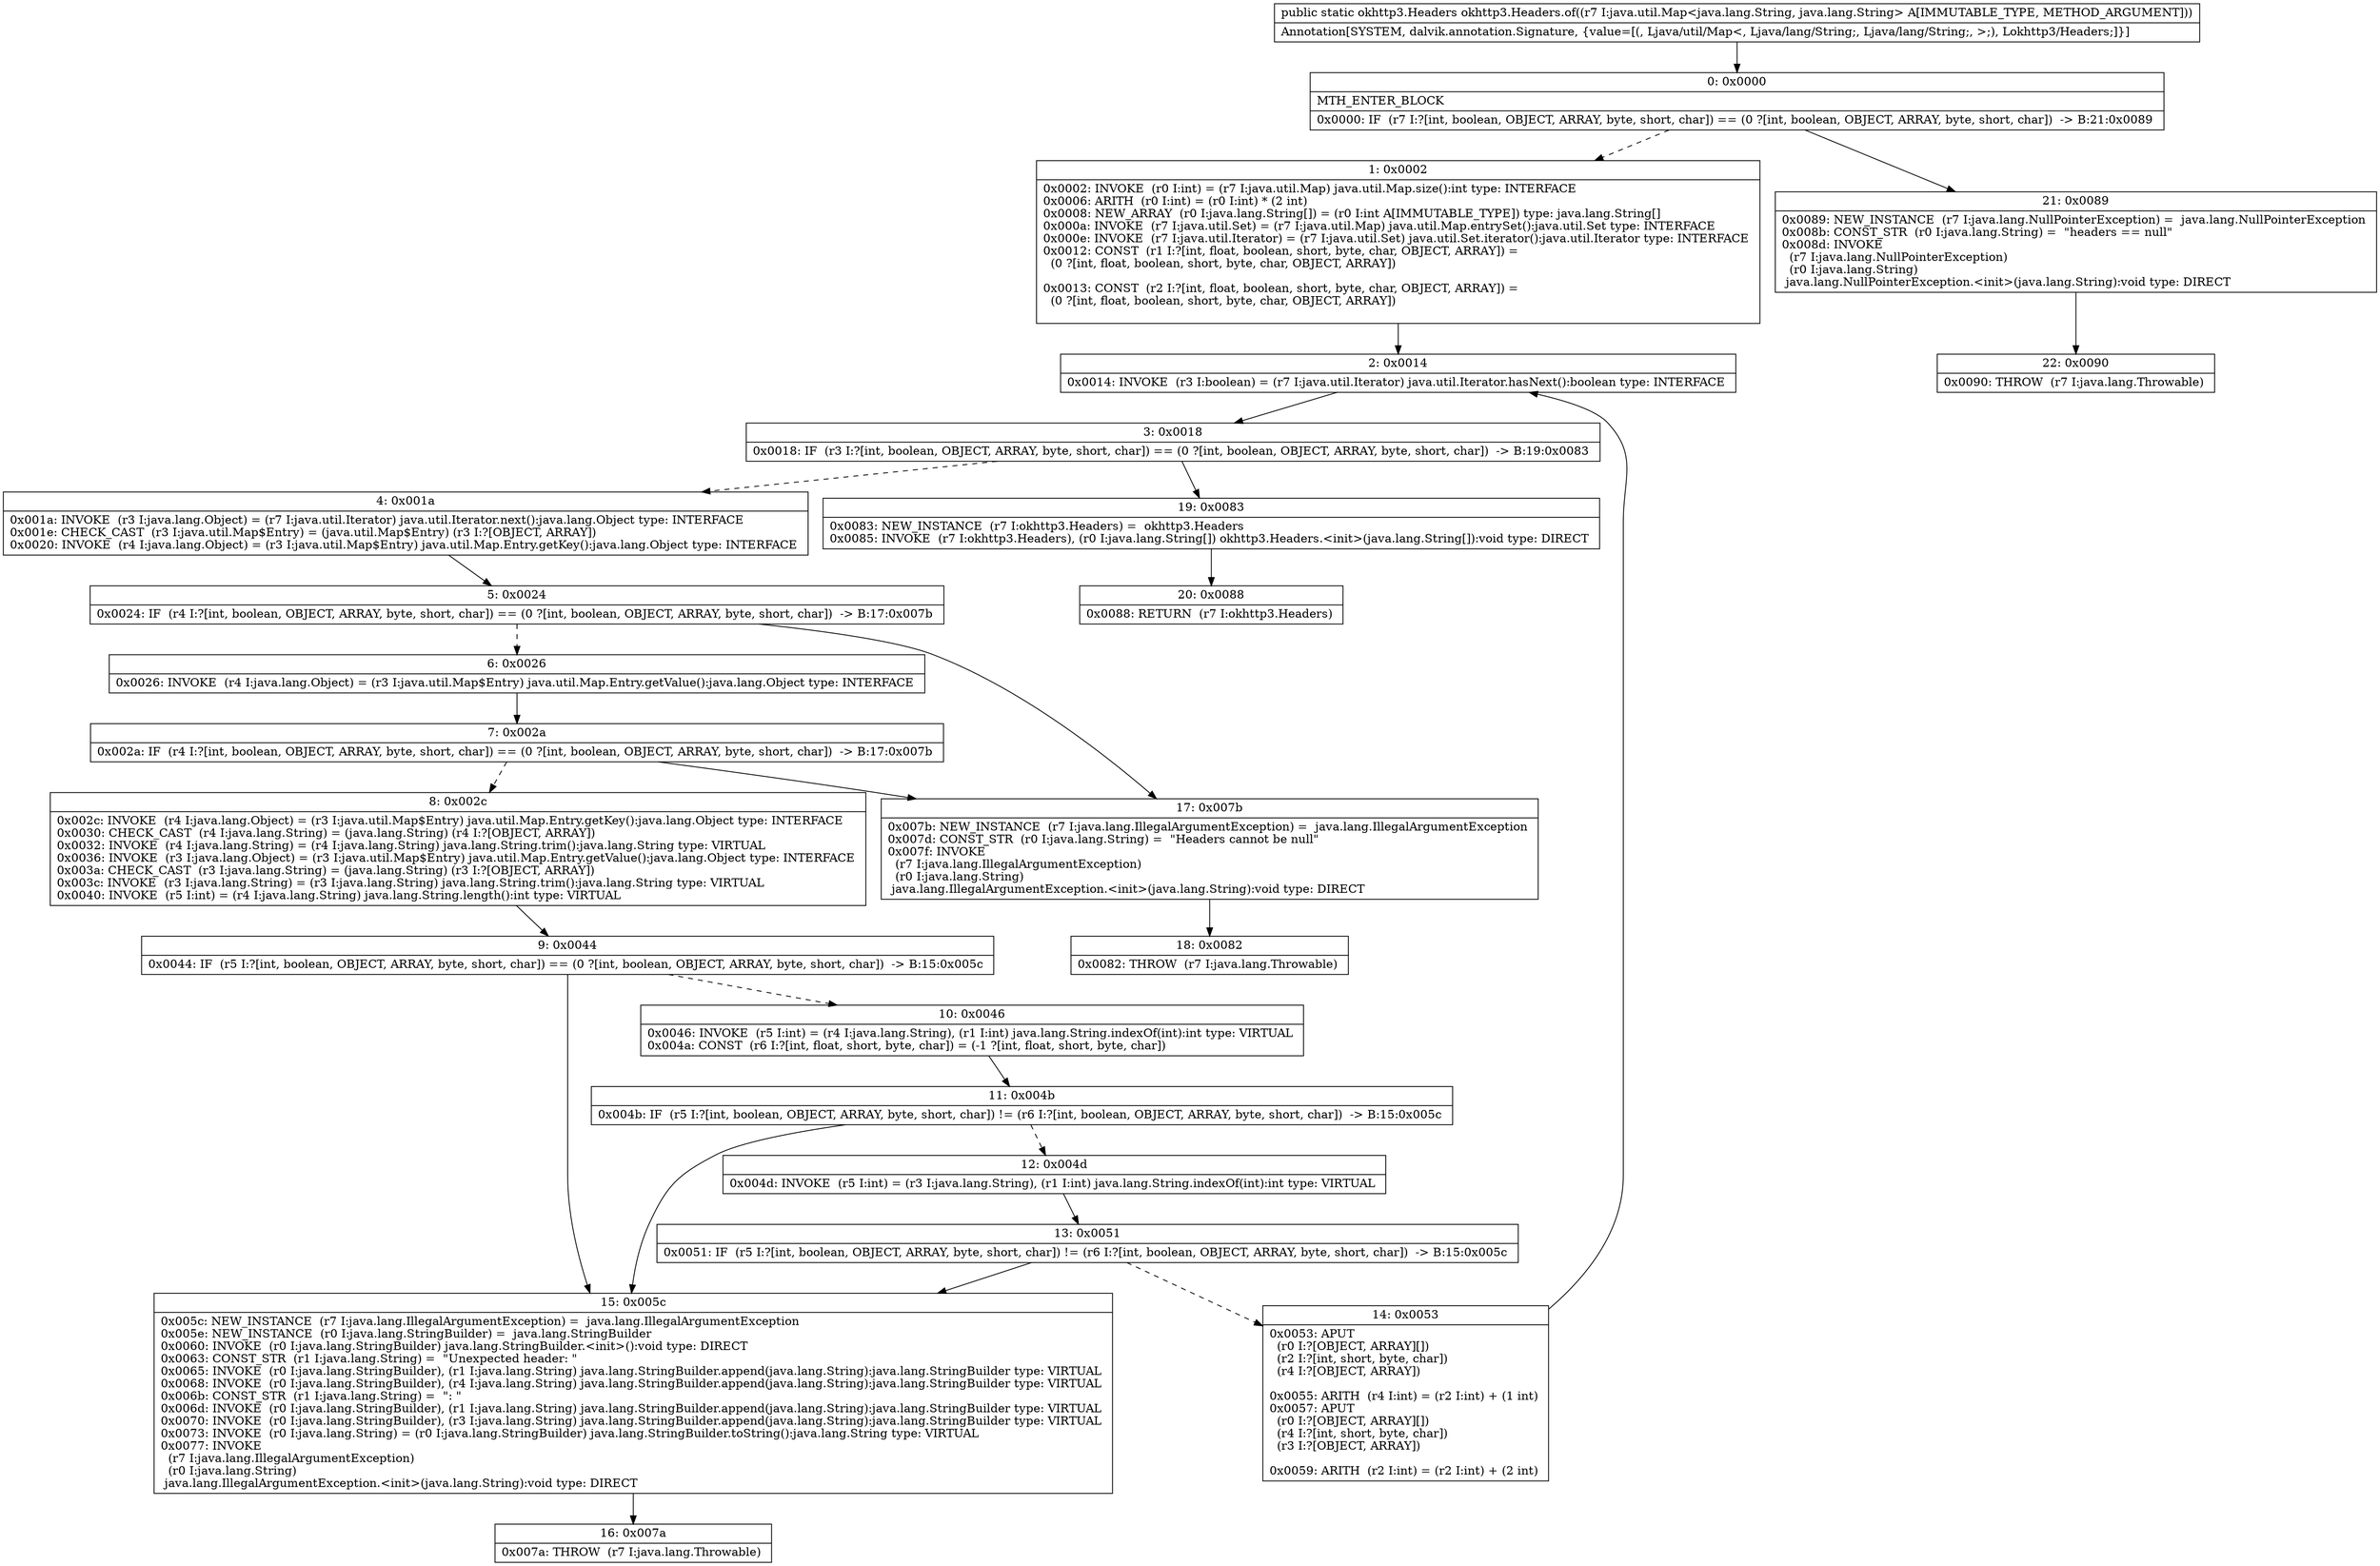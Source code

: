 digraph "CFG forokhttp3.Headers.of(Ljava\/util\/Map;)Lokhttp3\/Headers;" {
Node_0 [shape=record,label="{0\:\ 0x0000|MTH_ENTER_BLOCK\l|0x0000: IF  (r7 I:?[int, boolean, OBJECT, ARRAY, byte, short, char]) == (0 ?[int, boolean, OBJECT, ARRAY, byte, short, char])  \-\> B:21:0x0089 \l}"];
Node_1 [shape=record,label="{1\:\ 0x0002|0x0002: INVOKE  (r0 I:int) = (r7 I:java.util.Map) java.util.Map.size():int type: INTERFACE \l0x0006: ARITH  (r0 I:int) = (r0 I:int) * (2 int) \l0x0008: NEW_ARRAY  (r0 I:java.lang.String[]) = (r0 I:int A[IMMUTABLE_TYPE]) type: java.lang.String[] \l0x000a: INVOKE  (r7 I:java.util.Set) = (r7 I:java.util.Map) java.util.Map.entrySet():java.util.Set type: INTERFACE \l0x000e: INVOKE  (r7 I:java.util.Iterator) = (r7 I:java.util.Set) java.util.Set.iterator():java.util.Iterator type: INTERFACE \l0x0012: CONST  (r1 I:?[int, float, boolean, short, byte, char, OBJECT, ARRAY]) = \l  (0 ?[int, float, boolean, short, byte, char, OBJECT, ARRAY])\l \l0x0013: CONST  (r2 I:?[int, float, boolean, short, byte, char, OBJECT, ARRAY]) = \l  (0 ?[int, float, boolean, short, byte, char, OBJECT, ARRAY])\l \l}"];
Node_2 [shape=record,label="{2\:\ 0x0014|0x0014: INVOKE  (r3 I:boolean) = (r7 I:java.util.Iterator) java.util.Iterator.hasNext():boolean type: INTERFACE \l}"];
Node_3 [shape=record,label="{3\:\ 0x0018|0x0018: IF  (r3 I:?[int, boolean, OBJECT, ARRAY, byte, short, char]) == (0 ?[int, boolean, OBJECT, ARRAY, byte, short, char])  \-\> B:19:0x0083 \l}"];
Node_4 [shape=record,label="{4\:\ 0x001a|0x001a: INVOKE  (r3 I:java.lang.Object) = (r7 I:java.util.Iterator) java.util.Iterator.next():java.lang.Object type: INTERFACE \l0x001e: CHECK_CAST  (r3 I:java.util.Map$Entry) = (java.util.Map$Entry) (r3 I:?[OBJECT, ARRAY]) \l0x0020: INVOKE  (r4 I:java.lang.Object) = (r3 I:java.util.Map$Entry) java.util.Map.Entry.getKey():java.lang.Object type: INTERFACE \l}"];
Node_5 [shape=record,label="{5\:\ 0x0024|0x0024: IF  (r4 I:?[int, boolean, OBJECT, ARRAY, byte, short, char]) == (0 ?[int, boolean, OBJECT, ARRAY, byte, short, char])  \-\> B:17:0x007b \l}"];
Node_6 [shape=record,label="{6\:\ 0x0026|0x0026: INVOKE  (r4 I:java.lang.Object) = (r3 I:java.util.Map$Entry) java.util.Map.Entry.getValue():java.lang.Object type: INTERFACE \l}"];
Node_7 [shape=record,label="{7\:\ 0x002a|0x002a: IF  (r4 I:?[int, boolean, OBJECT, ARRAY, byte, short, char]) == (0 ?[int, boolean, OBJECT, ARRAY, byte, short, char])  \-\> B:17:0x007b \l}"];
Node_8 [shape=record,label="{8\:\ 0x002c|0x002c: INVOKE  (r4 I:java.lang.Object) = (r3 I:java.util.Map$Entry) java.util.Map.Entry.getKey():java.lang.Object type: INTERFACE \l0x0030: CHECK_CAST  (r4 I:java.lang.String) = (java.lang.String) (r4 I:?[OBJECT, ARRAY]) \l0x0032: INVOKE  (r4 I:java.lang.String) = (r4 I:java.lang.String) java.lang.String.trim():java.lang.String type: VIRTUAL \l0x0036: INVOKE  (r3 I:java.lang.Object) = (r3 I:java.util.Map$Entry) java.util.Map.Entry.getValue():java.lang.Object type: INTERFACE \l0x003a: CHECK_CAST  (r3 I:java.lang.String) = (java.lang.String) (r3 I:?[OBJECT, ARRAY]) \l0x003c: INVOKE  (r3 I:java.lang.String) = (r3 I:java.lang.String) java.lang.String.trim():java.lang.String type: VIRTUAL \l0x0040: INVOKE  (r5 I:int) = (r4 I:java.lang.String) java.lang.String.length():int type: VIRTUAL \l}"];
Node_9 [shape=record,label="{9\:\ 0x0044|0x0044: IF  (r5 I:?[int, boolean, OBJECT, ARRAY, byte, short, char]) == (0 ?[int, boolean, OBJECT, ARRAY, byte, short, char])  \-\> B:15:0x005c \l}"];
Node_10 [shape=record,label="{10\:\ 0x0046|0x0046: INVOKE  (r5 I:int) = (r4 I:java.lang.String), (r1 I:int) java.lang.String.indexOf(int):int type: VIRTUAL \l0x004a: CONST  (r6 I:?[int, float, short, byte, char]) = (\-1 ?[int, float, short, byte, char]) \l}"];
Node_11 [shape=record,label="{11\:\ 0x004b|0x004b: IF  (r5 I:?[int, boolean, OBJECT, ARRAY, byte, short, char]) != (r6 I:?[int, boolean, OBJECT, ARRAY, byte, short, char])  \-\> B:15:0x005c \l}"];
Node_12 [shape=record,label="{12\:\ 0x004d|0x004d: INVOKE  (r5 I:int) = (r3 I:java.lang.String), (r1 I:int) java.lang.String.indexOf(int):int type: VIRTUAL \l}"];
Node_13 [shape=record,label="{13\:\ 0x0051|0x0051: IF  (r5 I:?[int, boolean, OBJECT, ARRAY, byte, short, char]) != (r6 I:?[int, boolean, OBJECT, ARRAY, byte, short, char])  \-\> B:15:0x005c \l}"];
Node_14 [shape=record,label="{14\:\ 0x0053|0x0053: APUT  \l  (r0 I:?[OBJECT, ARRAY][])\l  (r2 I:?[int, short, byte, char])\l  (r4 I:?[OBJECT, ARRAY])\l \l0x0055: ARITH  (r4 I:int) = (r2 I:int) + (1 int) \l0x0057: APUT  \l  (r0 I:?[OBJECT, ARRAY][])\l  (r4 I:?[int, short, byte, char])\l  (r3 I:?[OBJECT, ARRAY])\l \l0x0059: ARITH  (r2 I:int) = (r2 I:int) + (2 int) \l}"];
Node_15 [shape=record,label="{15\:\ 0x005c|0x005c: NEW_INSTANCE  (r7 I:java.lang.IllegalArgumentException) =  java.lang.IllegalArgumentException \l0x005e: NEW_INSTANCE  (r0 I:java.lang.StringBuilder) =  java.lang.StringBuilder \l0x0060: INVOKE  (r0 I:java.lang.StringBuilder) java.lang.StringBuilder.\<init\>():void type: DIRECT \l0x0063: CONST_STR  (r1 I:java.lang.String) =  \"Unexpected header: \" \l0x0065: INVOKE  (r0 I:java.lang.StringBuilder), (r1 I:java.lang.String) java.lang.StringBuilder.append(java.lang.String):java.lang.StringBuilder type: VIRTUAL \l0x0068: INVOKE  (r0 I:java.lang.StringBuilder), (r4 I:java.lang.String) java.lang.StringBuilder.append(java.lang.String):java.lang.StringBuilder type: VIRTUAL \l0x006b: CONST_STR  (r1 I:java.lang.String) =  \": \" \l0x006d: INVOKE  (r0 I:java.lang.StringBuilder), (r1 I:java.lang.String) java.lang.StringBuilder.append(java.lang.String):java.lang.StringBuilder type: VIRTUAL \l0x0070: INVOKE  (r0 I:java.lang.StringBuilder), (r3 I:java.lang.String) java.lang.StringBuilder.append(java.lang.String):java.lang.StringBuilder type: VIRTUAL \l0x0073: INVOKE  (r0 I:java.lang.String) = (r0 I:java.lang.StringBuilder) java.lang.StringBuilder.toString():java.lang.String type: VIRTUAL \l0x0077: INVOKE  \l  (r7 I:java.lang.IllegalArgumentException)\l  (r0 I:java.lang.String)\l java.lang.IllegalArgumentException.\<init\>(java.lang.String):void type: DIRECT \l}"];
Node_16 [shape=record,label="{16\:\ 0x007a|0x007a: THROW  (r7 I:java.lang.Throwable) \l}"];
Node_17 [shape=record,label="{17\:\ 0x007b|0x007b: NEW_INSTANCE  (r7 I:java.lang.IllegalArgumentException) =  java.lang.IllegalArgumentException \l0x007d: CONST_STR  (r0 I:java.lang.String) =  \"Headers cannot be null\" \l0x007f: INVOKE  \l  (r7 I:java.lang.IllegalArgumentException)\l  (r0 I:java.lang.String)\l java.lang.IllegalArgumentException.\<init\>(java.lang.String):void type: DIRECT \l}"];
Node_18 [shape=record,label="{18\:\ 0x0082|0x0082: THROW  (r7 I:java.lang.Throwable) \l}"];
Node_19 [shape=record,label="{19\:\ 0x0083|0x0083: NEW_INSTANCE  (r7 I:okhttp3.Headers) =  okhttp3.Headers \l0x0085: INVOKE  (r7 I:okhttp3.Headers), (r0 I:java.lang.String[]) okhttp3.Headers.\<init\>(java.lang.String[]):void type: DIRECT \l}"];
Node_20 [shape=record,label="{20\:\ 0x0088|0x0088: RETURN  (r7 I:okhttp3.Headers) \l}"];
Node_21 [shape=record,label="{21\:\ 0x0089|0x0089: NEW_INSTANCE  (r7 I:java.lang.NullPointerException) =  java.lang.NullPointerException \l0x008b: CONST_STR  (r0 I:java.lang.String) =  \"headers == null\" \l0x008d: INVOKE  \l  (r7 I:java.lang.NullPointerException)\l  (r0 I:java.lang.String)\l java.lang.NullPointerException.\<init\>(java.lang.String):void type: DIRECT \l}"];
Node_22 [shape=record,label="{22\:\ 0x0090|0x0090: THROW  (r7 I:java.lang.Throwable) \l}"];
MethodNode[shape=record,label="{public static okhttp3.Headers okhttp3.Headers.of((r7 I:java.util.Map\<java.lang.String, java.lang.String\> A[IMMUTABLE_TYPE, METHOD_ARGUMENT]))  | Annotation[SYSTEM, dalvik.annotation.Signature, \{value=[(, Ljava\/util\/Map\<, Ljava\/lang\/String;, Ljava\/lang\/String;, \>;), Lokhttp3\/Headers;]\}]\l}"];
MethodNode -> Node_0;
Node_0 -> Node_1[style=dashed];
Node_0 -> Node_21;
Node_1 -> Node_2;
Node_2 -> Node_3;
Node_3 -> Node_4[style=dashed];
Node_3 -> Node_19;
Node_4 -> Node_5;
Node_5 -> Node_6[style=dashed];
Node_5 -> Node_17;
Node_6 -> Node_7;
Node_7 -> Node_8[style=dashed];
Node_7 -> Node_17;
Node_8 -> Node_9;
Node_9 -> Node_10[style=dashed];
Node_9 -> Node_15;
Node_10 -> Node_11;
Node_11 -> Node_12[style=dashed];
Node_11 -> Node_15;
Node_12 -> Node_13;
Node_13 -> Node_14[style=dashed];
Node_13 -> Node_15;
Node_14 -> Node_2;
Node_15 -> Node_16;
Node_17 -> Node_18;
Node_19 -> Node_20;
Node_21 -> Node_22;
}

